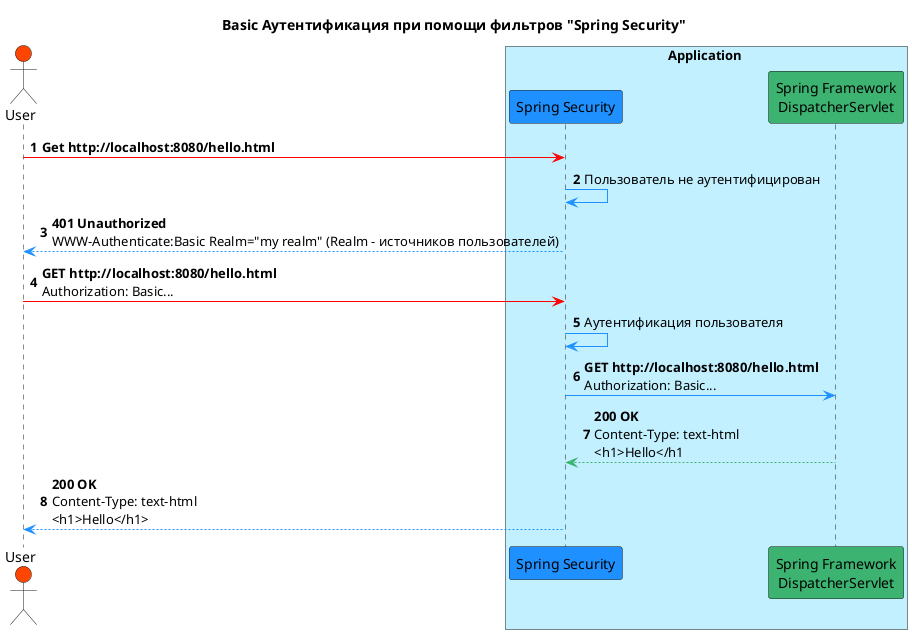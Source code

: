 @startuml
autonumber
title Basic Аутентификация при помощи фильтров "Spring Security"
actor User #OrangeRed

box Application #Application
    participant "Spring Security" #DodgerBlue
    participant "Spring Framework\nDispatcherServlet" #MediumSeaGreen
end box

User -[#red]> "Spring Security": <b>Get http://localhost:8080/hello.html
"Spring Security" -[#DodgerBlue]> "Spring Security": Пользователь не аутентифицирован
"Spring Security" --[#DodgerBlue]> User: <b>401 Unauthorized\nWWW-Authenticate:Basic Realm="my realm" (Realm - источников пользователей)
User -[#red]> "Spring Security": <b>GET http://localhost:8080/hello.html\nAuthorization: Basic...
"Spring Security" -[#DodgerBlue]> "Spring Security": Аутентификация пользователя
"Spring Security" -[#DodgerBlue]> "Spring Framework\nDispatcherServlet": <b>GET http://localhost:8080/hello.html\nAuthorization: Basic...
"Spring Framework\nDispatcherServlet" --[#MediumSeaGreen]> "Spring Security": <b>200 OK\nContent-Type: text-html\n<h1>Hello</h1
"Spring Security" --[#DodgerBlue]> User: <b>200 OK\nContent-Type: text-html\n<h1>Hello</h1>
@enduml